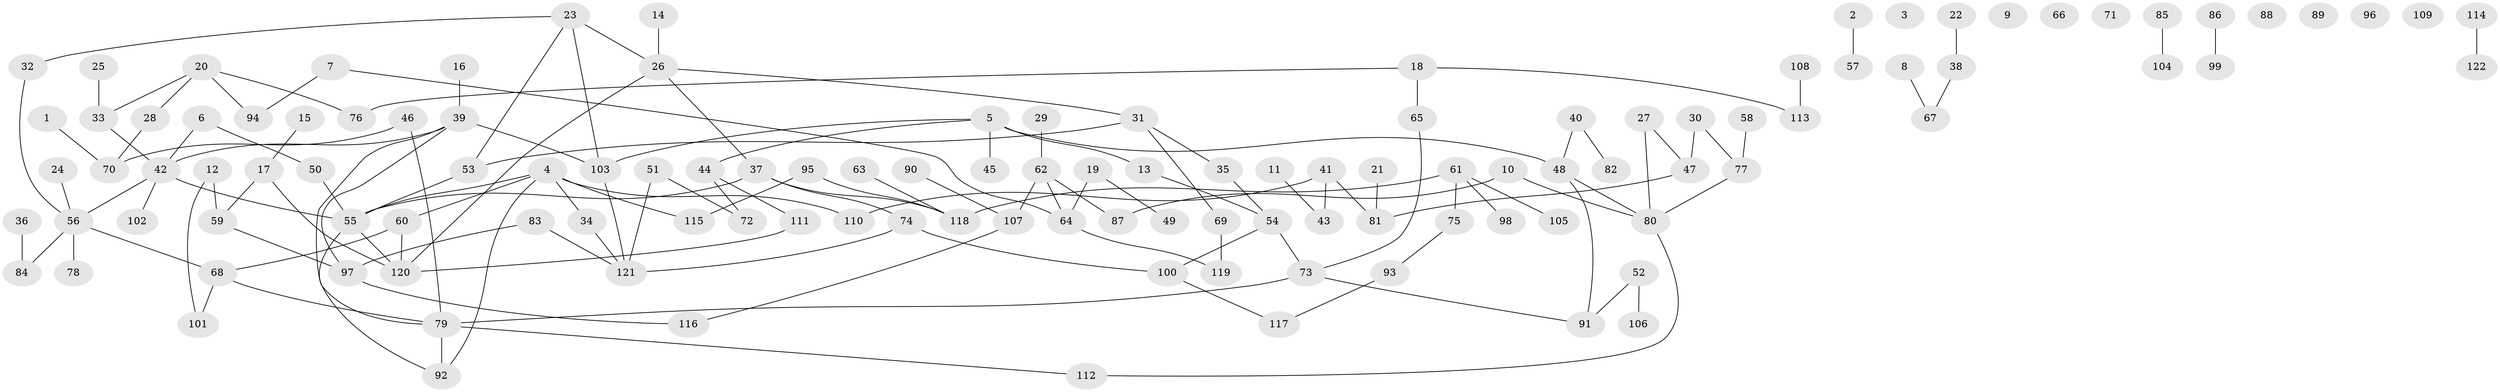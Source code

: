 // coarse degree distribution, {4: 0.1774193548387097, 2: 0.25806451612903225, 6: 0.04838709677419355, 5: 0.0967741935483871, 3: 0.16129032258064516, 1: 0.22580645161290322, 7: 0.03225806451612903}
// Generated by graph-tools (version 1.1) at 2025/35/03/04/25 23:35:54]
// undirected, 122 vertices, 140 edges
graph export_dot {
  node [color=gray90,style=filled];
  1;
  2;
  3;
  4;
  5;
  6;
  7;
  8;
  9;
  10;
  11;
  12;
  13;
  14;
  15;
  16;
  17;
  18;
  19;
  20;
  21;
  22;
  23;
  24;
  25;
  26;
  27;
  28;
  29;
  30;
  31;
  32;
  33;
  34;
  35;
  36;
  37;
  38;
  39;
  40;
  41;
  42;
  43;
  44;
  45;
  46;
  47;
  48;
  49;
  50;
  51;
  52;
  53;
  54;
  55;
  56;
  57;
  58;
  59;
  60;
  61;
  62;
  63;
  64;
  65;
  66;
  67;
  68;
  69;
  70;
  71;
  72;
  73;
  74;
  75;
  76;
  77;
  78;
  79;
  80;
  81;
  82;
  83;
  84;
  85;
  86;
  87;
  88;
  89;
  90;
  91;
  92;
  93;
  94;
  95;
  96;
  97;
  98;
  99;
  100;
  101;
  102;
  103;
  104;
  105;
  106;
  107;
  108;
  109;
  110;
  111;
  112;
  113;
  114;
  115;
  116;
  117;
  118;
  119;
  120;
  121;
  122;
  1 -- 70;
  2 -- 57;
  4 -- 34;
  4 -- 55;
  4 -- 60;
  4 -- 92;
  4 -- 110;
  4 -- 115;
  5 -- 13;
  5 -- 44;
  5 -- 45;
  5 -- 48;
  5 -- 103;
  6 -- 42;
  6 -- 50;
  7 -- 64;
  7 -- 94;
  8 -- 67;
  10 -- 80;
  10 -- 87;
  11 -- 43;
  12 -- 59;
  12 -- 101;
  13 -- 54;
  14 -- 26;
  15 -- 17;
  16 -- 39;
  17 -- 59;
  17 -- 120;
  18 -- 65;
  18 -- 76;
  18 -- 113;
  19 -- 49;
  19 -- 64;
  20 -- 28;
  20 -- 33;
  20 -- 76;
  20 -- 94;
  21 -- 81;
  22 -- 38;
  23 -- 26;
  23 -- 32;
  23 -- 53;
  23 -- 103;
  24 -- 56;
  25 -- 33;
  26 -- 31;
  26 -- 37;
  26 -- 120;
  27 -- 47;
  27 -- 80;
  28 -- 70;
  29 -- 62;
  30 -- 47;
  30 -- 77;
  31 -- 35;
  31 -- 53;
  31 -- 69;
  32 -- 56;
  33 -- 42;
  34 -- 121;
  35 -- 54;
  36 -- 84;
  37 -- 55;
  37 -- 74;
  37 -- 118;
  38 -- 67;
  39 -- 42;
  39 -- 79;
  39 -- 97;
  39 -- 103;
  40 -- 48;
  40 -- 82;
  41 -- 43;
  41 -- 81;
  41 -- 110;
  42 -- 55;
  42 -- 56;
  42 -- 102;
  44 -- 72;
  44 -- 111;
  46 -- 70;
  46 -- 79;
  47 -- 81;
  48 -- 80;
  48 -- 91;
  50 -- 55;
  51 -- 72;
  51 -- 121;
  52 -- 91;
  52 -- 106;
  53 -- 55;
  54 -- 73;
  54 -- 100;
  55 -- 92;
  55 -- 120;
  56 -- 68;
  56 -- 78;
  56 -- 84;
  58 -- 77;
  59 -- 97;
  60 -- 68;
  60 -- 120;
  61 -- 75;
  61 -- 98;
  61 -- 105;
  61 -- 118;
  62 -- 64;
  62 -- 87;
  62 -- 107;
  63 -- 118;
  64 -- 119;
  65 -- 73;
  68 -- 79;
  68 -- 101;
  69 -- 119;
  73 -- 79;
  73 -- 91;
  74 -- 100;
  74 -- 121;
  75 -- 93;
  77 -- 80;
  79 -- 92;
  79 -- 112;
  80 -- 112;
  83 -- 97;
  83 -- 121;
  85 -- 104;
  86 -- 99;
  90 -- 107;
  93 -- 117;
  95 -- 115;
  95 -- 118;
  97 -- 116;
  100 -- 117;
  103 -- 121;
  107 -- 116;
  108 -- 113;
  111 -- 120;
  114 -- 122;
}
